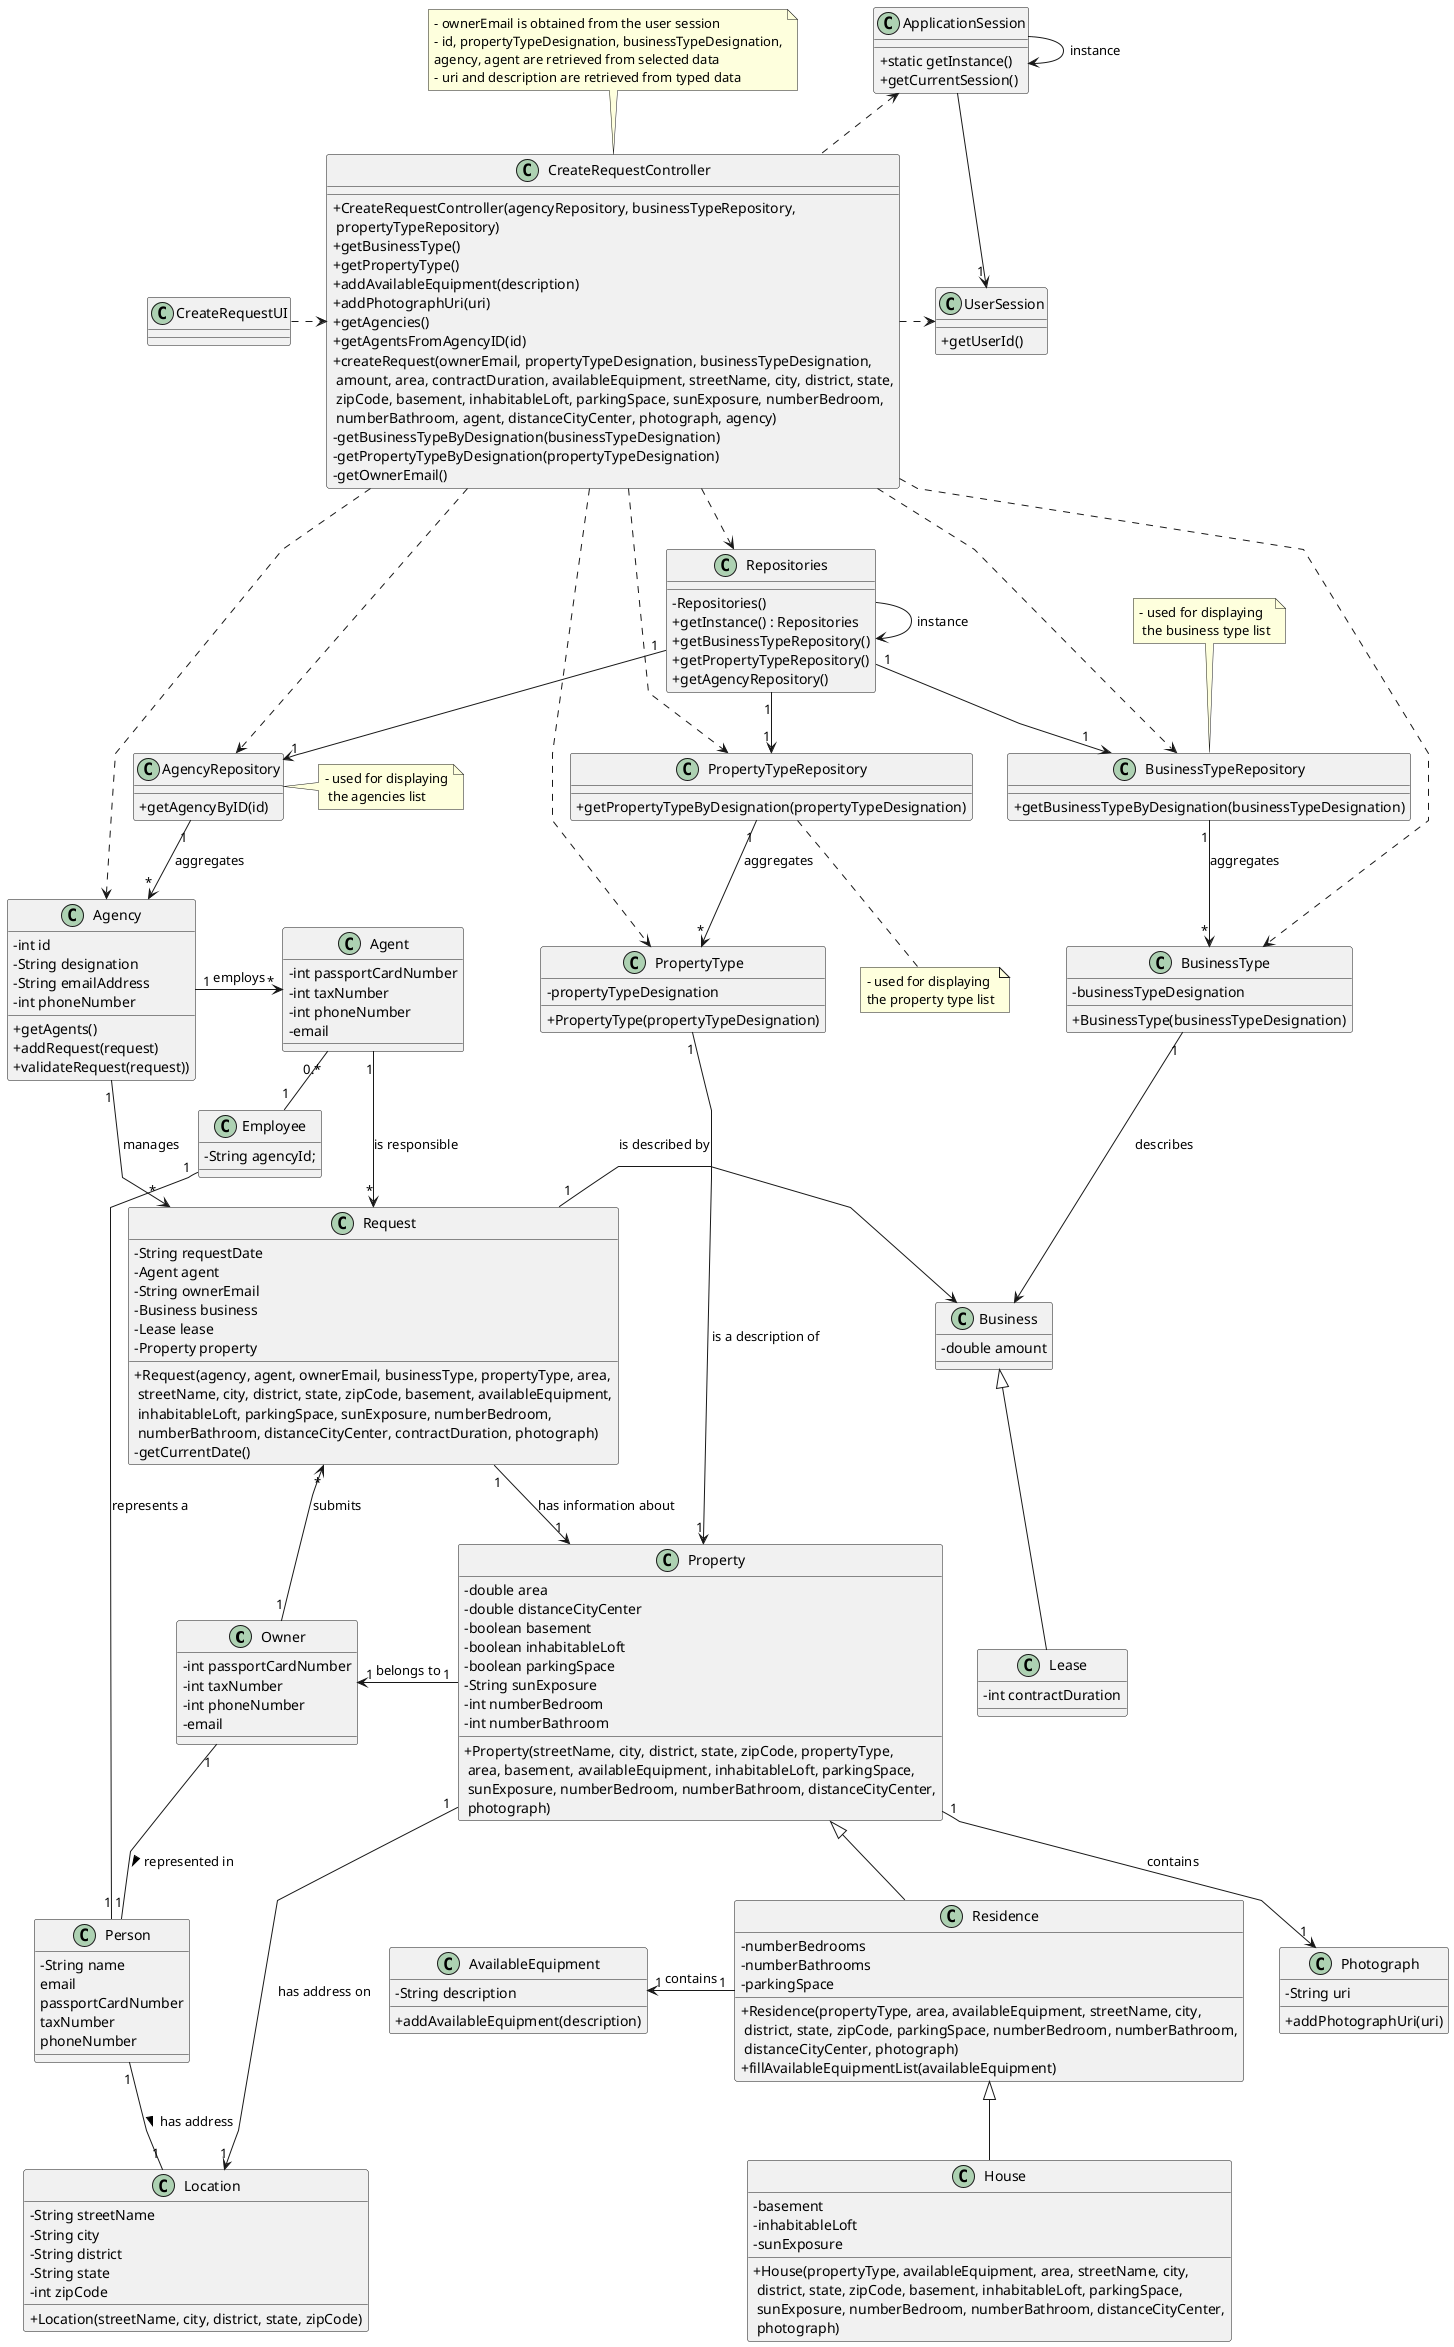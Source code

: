 @startuml

'skinparam monochrome true
skinparam packageStyle rectangle
skinparam shadowing false
skinparam linetype polyline
'skinparam linetype orto

skinparam classAttributeIconSize 0

'left to right direction

class Owner {
    - int passportCardNumber
    - int taxNumber
    - int phoneNumber
    - email
}

class CreateRequestUI {}

class CreateRequestController {
    + CreateRequestController(agencyRepository, businessTypeRepository,\n propertyTypeRepository)
    + getBusinessType()
    + getPropertyType()
    + addAvailableEquipment(description)
    + addPhotographUri(uri)
    + getAgencies()
    + getAgentsFromAgencyID(id)
    + createRequest(ownerEmail, propertyTypeDesignation, businessTypeDesignation,\n amount, area, contractDuration, availableEquipment, streetName, city, district, state,\n zipCode, basement, inhabitableLoft, parkingSpace, sunExposure, numberBedroom,\n numberBathroom, agent, distanceCityCenter, photograph, agency)
    - getBusinessTypeByDesignation(businessTypeDesignation)
    - getPropertyTypeByDesignation(propertyTypeDesignation)
    - getOwnerEmail()
}

note top of CreateRequestController
    - ownerEmail is obtained from the user session
    - id, propertyTypeDesignation, businessTypeDesignation,
    agency, agent are retrieved from selected data
    - uri and description are retrieved from typed data
end note

class PropertyTypeRepository {
    + getPropertyTypeByDesignation(propertyTypeDesignation)
}

note bottom of PropertyTypeRepository
    - used for displaying
    the property type list
end note

class BusinessTypeRepository {
    + getBusinessTypeByDesignation(businessTypeDesignation)
}

note top of BusinessTypeRepository
    - used for displaying
     the business type list
end note

class PropertyType {
    - propertyTypeDesignation
    + PropertyType(propertyTypeDesignation)
}

class BusinessType {
    - businessTypeDesignation
    + BusinessType(businessTypeDesignation)
}

class AgencyRepository {
    + getAgencyByID(id)
}
note right of AgencyRepository
    - used for displaying
     the agencies list
end note

class Agency {
    - int id
    - String designation
    - String emailAddress
    - int phoneNumber
    + getAgents()
    + addRequest(request)
    + validateRequest(request))
}

class Agent {
    - int passportCardNumber
    - int taxNumber
    - int phoneNumber
    - email
}

class Repositories {
    - Repositories()
    + getInstance() : Repositories
    + getBusinessTypeRepository()
    + getPropertyTypeRepository()
    + getAgencyRepository()
}

class ApplicationSession
{
    + static getInstance()
    + getCurrentSession()
}

class UserSession
{
    + getUserId()
}

class Property {
    - double area
    - double distanceCityCenter
    - boolean basement
    - boolean inhabitableLoft
    - boolean parkingSpace
    - String sunExposure
    - int numberBedroom
    - int numberBathroom
    + Property(streetName, city, district, state, zipCode, propertyType,\n area, basement, availableEquipment, inhabitableLoft, parkingSpace,\n sunExposure, numberBedroom, numberBathroom, distanceCityCenter,\n photograph)
    }

class Location {
    - String streetName
    - String city
    - String district
    - String state
    - int zipCode
    + Location(streetName, city, district, state, zipCode)
}

class Photograph{
    - String uri
    + addPhotographUri(uri)
}

class AvailableEquipment{
    - String description
    + addAvailableEquipment(description)
}

class Request{
    - String requestDate
    - Agent agent
    - String ownerEmail
    - Business business
    - Lease lease
    - Property property
    + Request(agency, agent, ownerEmail, businessType, propertyType, area,\n streetName, city, district, state, zipCode, basement, availableEquipment,\n inhabitableLoft, parkingSpace, sunExposure, numberBedroom,\n numberBathroom, distanceCityCenter, contractDuration, photograph)
    - getCurrentDate()
}

class Residence extends Property{
    - numberBedrooms
    - numberBathrooms
    - parkingSpace
    + Residence(propertyType, area, availableEquipment, streetName, city,\n district, state, zipCode, parkingSpace, numberBedroom, numberBathroom,\n distanceCityCenter, photograph)
    + fillAvailableEquipmentList(availableEquipment)

}

class House extends Residence{
     - basement
     - inhabitableLoft
     - sunExposure
     + House(propertyType, availableEquipment, area, streetName, city,\n district, state, zipCode, basement, inhabitableLoft, parkingSpace,\n sunExposure, numberBedroom, numberBathroom, distanceCityCenter,\n photograph)
}

class Business{
    - double amount
}

class Lease extends Business{
    - int contractDuration
}

class Person{
    - String name
    email
    passportCardNumber
    taxNumber
    phoneNumber
}

class Employee{
 - String agencyId;
}

'RELATIONS

Employee "1" -left- "0.*" Agent

Person "1" -- "1" Location: has address >

Employee "1" -- "1" Person: represents a

Owner "1"  -- "1" Person: represented in >

Repositories -> Repositories : instance

ApplicationSession -> ApplicationSession : instance

ApplicationSession --> "1" UserSession

CreateRequestController .left.> ApplicationSession

CreateRequestController .> UserSession

CreateRequestUI .right> CreateRequestController

CreateRequestController ..> Repositories

Repositories "1" -down-> "1" PropertyTypeRepository

Repositories "1" -down-> "1" BusinessTypeRepository

Repositories "1" -down-> "1" AgencyRepository

CreateRequestController ..> PropertyTypeRepository

CreateRequestController ..> BusinessTypeRepository

CreateRequestController ..> AgencyRepository

CreateRequestController ..> Agency

CreateRequestController ..> PropertyType

CreateRequestController ..> BusinessType

BusinessTypeRepository "1" -down-> "*" BusinessType : aggregates

PropertyTypeRepository "1" -down-> "*" PropertyType : aggregates

Agency "1" -right-> "*" Agent : employs

Request "1" --> "1" Property : has information about

Property "1" --> "1" Location : has address on

AgencyRepository "1" -down-> "*" Agency : aggregates

Property "1" -left-> "1" Owner : belongs to

Owner "1" -up-> "*" Request : submits

Property "1" --> "1" Photograph : contains

Residence "1" -left-> "1" AvailableEquipment : contains

PropertyType "1" --> "1" Property : is a description of

BusinessType "1" --> Business : describes

Request "1" -right-> Business : is described by

Agency "1" --> "*" Request : manages

Agent "1" --> "*" Request : is responsible

@enduml